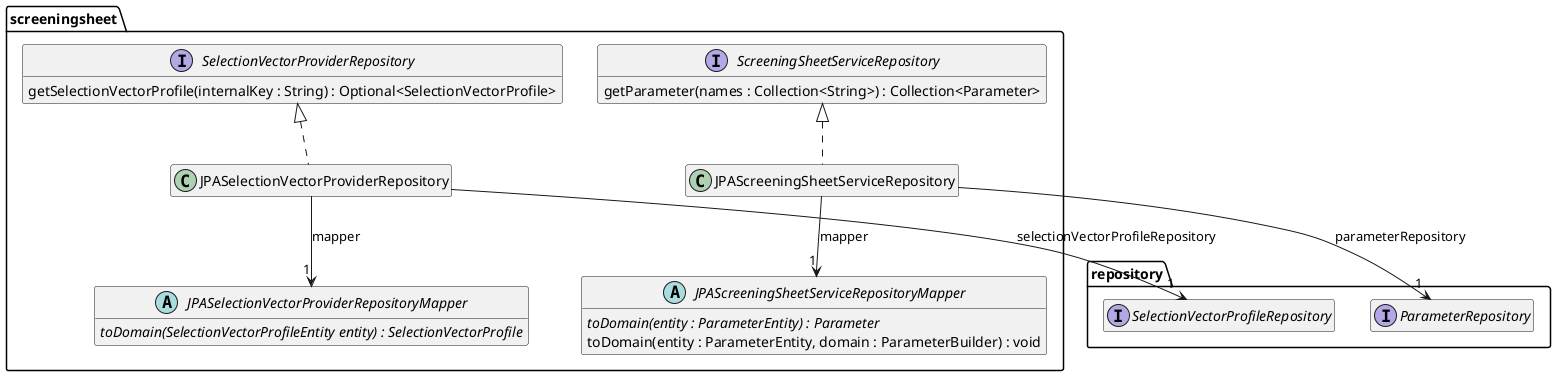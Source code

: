 @startuml Ebene3.png
hide empty members

package repository {
    interface ParameterRepository
    interface SelectionVectorProfileRepository
}

package screeningsheet {
    interface ScreeningSheetServiceRepository {
        getParameter(names : Collection<String>) : Collection<Parameter>
    }

    abstract class JPAScreeningSheetServiceRepositoryMapper {
        {abstract} toDomain(entity : ParameterEntity) : Parameter
        toDomain(entity : ParameterEntity, domain : ParameterBuilder) : void
    }

    class JPAScreeningSheetServiceRepository {
    }
    ScreeningSheetServiceRepository <|.. JPAScreeningSheetServiceRepository
    JPAScreeningSheetServiceRepository --> "1" JPAScreeningSheetServiceRepositoryMapper : mapper
    JPAScreeningSheetServiceRepository --> "1" ParameterRepository : parameterRepository

    interface SelectionVectorProviderRepository {
        getSelectionVectorProfile(internalKey : String) : Optional<SelectionVectorProfile>
    }

    abstract class JPASelectionVectorProviderRepositoryMapper {
        {abstract} toDomain(SelectionVectorProfileEntity entity) : SelectionVectorProfile
    }

    class JPASelectionVectorProviderRepository {
    }
    SelectionVectorProviderRepository <|.. JPASelectionVectorProviderRepository
    JPASelectionVectorProviderRepository --> "1" JPASelectionVectorProviderRepositoryMapper : mapper
    JPASelectionVectorProviderRepository --> "1" SelectionVectorProfileRepository : selectionVectorProfileRepository


}
@enduml